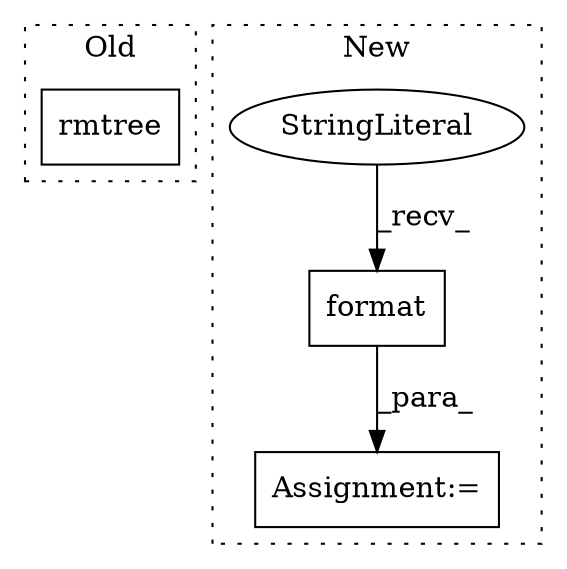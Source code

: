 digraph G {
subgraph cluster0 {
1 [label="rmtree" a="32" s="56652,56670" l="7,1" shape="box"];
label = "Old";
style="dotted";
}
subgraph cluster1 {
2 [label="format" a="32" s="56670,56693" l="7,1" shape="box"];
3 [label="StringLiteral" a="45" s="56659" l="10" shape="ellipse"];
4 [label="Assignment:=" a="7" s="56641" l="1" shape="box"];
label = "New";
style="dotted";
}
2 -> 4 [label="_para_"];
3 -> 2 [label="_recv_"];
}